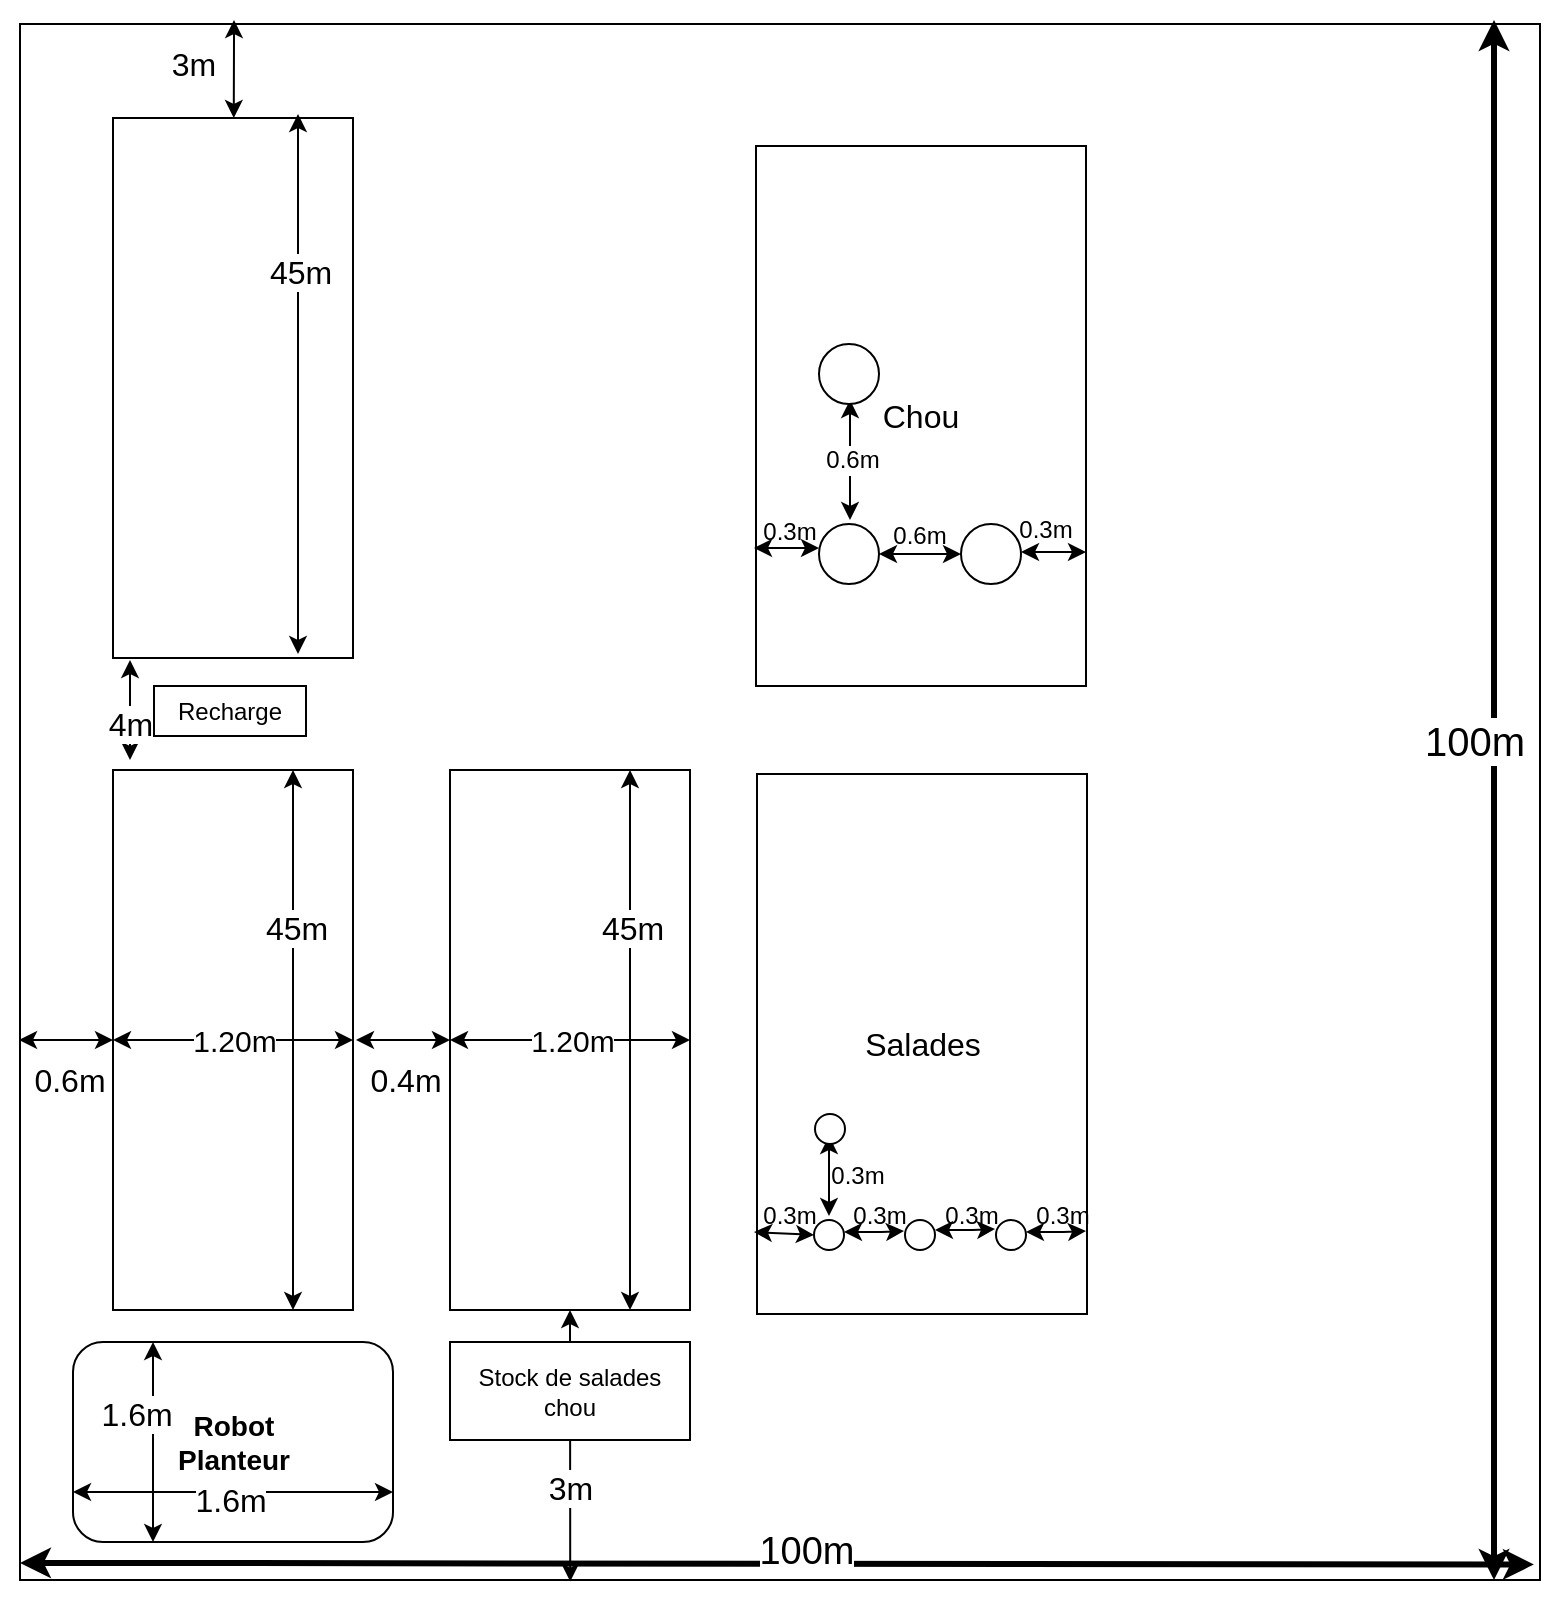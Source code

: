 <mxfile version="12.0.0" type="github" pages="1"><diagram id="3dNNgUqMKH2TOFaVKCQi" name="Page-1"><mxGraphModel dx="1463" dy="770" grid="0" gridSize="10" guides="1" tooltips="1" connect="1" arrows="1" fold="1" page="1" pageScale="1" pageWidth="827" pageHeight="1169" math="0" shadow="0"><root><mxCell id="0"/><mxCell id="1" parent="0"/><mxCell id="5k2-4GgkfqUGH8580R54-1" value="" style="rounded=0;whiteSpace=wrap;html=1;" parent="1" vertex="1"><mxGeometry x="33" y="62" width="760" height="778" as="geometry"/></mxCell><mxCell id="5k2-4GgkfqUGH8580R54-16" value="" style="rounded=0;whiteSpace=wrap;html=1;" parent="1" vertex="1"><mxGeometry x="79.5" y="109" width="120" height="270" as="geometry"/></mxCell><mxCell id="5k2-4GgkfqUGH8580R54-17" value="" style="group" parent="1" vertex="1" connectable="0"><mxGeometry x="32.5" y="433" width="167" height="270" as="geometry"/></mxCell><mxCell id="5k2-4GgkfqUGH8580R54-3" value="" style="rounded=0;whiteSpace=wrap;html=1;" parent="5k2-4GgkfqUGH8580R54-17" vertex="1"><mxGeometry x="47" y="2" width="120" height="270" as="geometry"/></mxCell><mxCell id="5k2-4GgkfqUGH8580R54-4" value="" style="endArrow=classic;startArrow=classic;html=1;exitX=0;exitY=0.5;exitDx=0;exitDy=0;entryX=1;entryY=0.5;entryDx=0;entryDy=0;" parent="5k2-4GgkfqUGH8580R54-17" source="5k2-4GgkfqUGH8580R54-3" target="5k2-4GgkfqUGH8580R54-3" edge="1"><mxGeometry width="50" height="50" relative="1" as="geometry"><mxPoint x="87" y="95" as="sourcePoint"/><mxPoint x="137" y="45" as="targetPoint"/></mxGeometry></mxCell><mxCell id="5k2-4GgkfqUGH8580R54-5" value="&lt;font style=&quot;font-size: 15px&quot;&gt;1.20m&lt;/font&gt;" style="text;html=1;resizable=0;points=[];align=center;verticalAlign=middle;labelBackgroundColor=#ffffff;" parent="5k2-4GgkfqUGH8580R54-4" vertex="1" connectable="0"><mxGeometry x="0.387" y="-2" relative="1" as="geometry"><mxPoint x="-22.5" y="-2" as="offset"/></mxGeometry></mxCell><mxCell id="5k2-4GgkfqUGH8580R54-7" value="" style="endArrow=classic;startArrow=classic;html=1;" parent="5k2-4GgkfqUGH8580R54-17" edge="1"><mxGeometry width="50" height="50" relative="1" as="geometry"><mxPoint y="137" as="sourcePoint"/><mxPoint x="47" y="137" as="targetPoint"/></mxGeometry></mxCell><mxCell id="5k2-4GgkfqUGH8580R54-10" value="&lt;font style=&quot;font-size: 16px&quot;&gt;0.6m&lt;/font&gt;" style="text;html=1;strokeColor=none;fillColor=none;align=center;verticalAlign=middle;whiteSpace=wrap;rounded=0;" parent="5k2-4GgkfqUGH8580R54-17" vertex="1"><mxGeometry x="5" y="147" width="40" height="20" as="geometry"/></mxCell><mxCell id="5k2-4GgkfqUGH8580R54-21" value="" style="endArrow=classic;startArrow=classic;html=1;strokeWidth=1;entryX=0.75;entryY=0;entryDx=0;entryDy=0;exitX=0.75;exitY=1;exitDx=0;exitDy=0;" parent="5k2-4GgkfqUGH8580R54-17" source="5k2-4GgkfqUGH8580R54-3" target="5k2-4GgkfqUGH8580R54-3" edge="1"><mxGeometry width="50" height="50" relative="1" as="geometry"><mxPoint x="107.5" y="267" as="sourcePoint"/><mxPoint x="157.5" y="217" as="targetPoint"/></mxGeometry></mxCell><mxCell id="5k2-4GgkfqUGH8580R54-22" value="&lt;font style=&quot;font-size: 16px&quot;&gt;45m&lt;/font&gt;" style="text;html=1;resizable=0;points=[];align=center;verticalAlign=middle;labelBackgroundColor=#ffffff;" parent="5k2-4GgkfqUGH8580R54-21" vertex="1" connectable="0"><mxGeometry x="0.407" y="-1" relative="1" as="geometry"><mxPoint y="-1" as="offset"/></mxGeometry></mxCell><mxCell id="5k2-4GgkfqUGH8580R54-18" value="" style="group" parent="1" vertex="1" connectable="0"><mxGeometry x="59.5" y="719" width="160" height="100" as="geometry"/></mxCell><mxCell id="5k2-4GgkfqUGH8580R54-11" value="&lt;div style=&quot;font-size: 14px&quot;&gt;&lt;b&gt;&lt;font style=&quot;font-size: 14px&quot;&gt;Robot&lt;/font&gt;&lt;/b&gt;&lt;/div&gt;&lt;div style=&quot;font-size: 14px&quot;&gt;&lt;b&gt;&lt;font style=&quot;font-size: 14px&quot;&gt;Planteur&lt;/font&gt;&lt;/b&gt;&lt;br&gt;&lt;/div&gt;" style="rounded=1;whiteSpace=wrap;html=1;" parent="5k2-4GgkfqUGH8580R54-18" vertex="1"><mxGeometry y="2" width="160" height="100" as="geometry"/></mxCell><mxCell id="5k2-4GgkfqUGH8580R54-12" value="" style="endArrow=classic;startArrow=classic;html=1;exitX=0;exitY=0.75;exitDx=0;exitDy=0;entryX=1;entryY=0.75;entryDx=0;entryDy=0;" parent="5k2-4GgkfqUGH8580R54-18" source="5k2-4GgkfqUGH8580R54-11" target="5k2-4GgkfqUGH8580R54-11" edge="1"><mxGeometry width="50" height="50" relative="1" as="geometry"><mxPoint x="50" y="100" as="sourcePoint"/><mxPoint x="100" y="50" as="targetPoint"/></mxGeometry></mxCell><mxCell id="5k2-4GgkfqUGH8580R54-13" value="&lt;font style=&quot;font-size: 16px&quot;&gt;1.6m&lt;/font&gt;" style="text;html=1;resizable=0;points=[];align=center;verticalAlign=middle;labelBackgroundColor=#ffffff;" parent="5k2-4GgkfqUGH8580R54-12" vertex="1" connectable="0"><mxGeometry x="0.202" y="-4" relative="1" as="geometry"><mxPoint x="-18" as="offset"/></mxGeometry></mxCell><mxCell id="5k2-4GgkfqUGH8580R54-14" value="" style="endArrow=classic;startArrow=classic;html=1;entryX=0.25;entryY=0;entryDx=0;entryDy=0;exitX=0.25;exitY=1;exitDx=0;exitDy=0;" parent="5k2-4GgkfqUGH8580R54-18" source="5k2-4GgkfqUGH8580R54-11" target="5k2-4GgkfqUGH8580R54-11" edge="1"><mxGeometry width="50" height="50" relative="1" as="geometry"><mxPoint x="10.5" y="80" as="sourcePoint"/><mxPoint x="60.5" y="30" as="targetPoint"/></mxGeometry></mxCell><mxCell id="5k2-4GgkfqUGH8580R54-15" value="&lt;font style=&quot;font-size: 16px&quot;&gt;1.6m&lt;/font&gt;" style="text;html=1;resizable=0;points=[];align=center;verticalAlign=middle;labelBackgroundColor=#ffffff;" parent="5k2-4GgkfqUGH8580R54-14" vertex="1" connectable="0"><mxGeometry x="0.28" y="-1" relative="1" as="geometry"><mxPoint x="-10" as="offset"/></mxGeometry></mxCell><mxCell id="5k2-4GgkfqUGH8580R54-19" value="" style="endArrow=classic;startArrow=classic;html=1;strokeWidth=3;" parent="1" edge="1"><mxGeometry width="50" height="50" relative="1" as="geometry"><mxPoint x="770" y="840" as="sourcePoint"/><mxPoint x="770" y="60" as="targetPoint"/></mxGeometry></mxCell><mxCell id="5k2-4GgkfqUGH8580R54-20" value="&lt;font style=&quot;font-size: 20px&quot;&gt;100m&lt;/font&gt;" style="text;html=1;resizable=0;points=[];align=center;verticalAlign=middle;labelBackgroundColor=#ffffff;" parent="5k2-4GgkfqUGH8580R54-19" vertex="1" connectable="0"><mxGeometry x="0.411" y="-1" relative="1" as="geometry"><mxPoint x="-11" y="130.5" as="offset"/></mxGeometry></mxCell><mxCell id="5k2-4GgkfqUGH8580R54-24" value="" style="endArrow=classic;startArrow=classic;html=1;strokeWidth=1;entryX=0.75;entryY=0;entryDx=0;entryDy=0;exitX=0.75;exitY=1;exitDx=0;exitDy=0;" parent="1" edge="1"><mxGeometry width="50" height="50" relative="1" as="geometry"><mxPoint x="172" y="377.0" as="sourcePoint"/><mxPoint x="172" y="107" as="targetPoint"/></mxGeometry></mxCell><mxCell id="5k2-4GgkfqUGH8580R54-25" value="&lt;font style=&quot;font-size: 16px&quot;&gt;45m&lt;/font&gt;" style="text;html=1;resizable=0;points=[];align=center;verticalAlign=middle;labelBackgroundColor=#ffffff;" parent="5k2-4GgkfqUGH8580R54-24" vertex="1" connectable="0"><mxGeometry x="0.407" y="-1" relative="1" as="geometry"><mxPoint y="-1" as="offset"/></mxGeometry></mxCell><mxCell id="5k2-4GgkfqUGH8580R54-26" value="" style="endArrow=classic;startArrow=classic;html=1;strokeWidth=1;" parent="1" source="5k2-4GgkfqUGH8580R54-16" edge="1"><mxGeometry width="50" height="50" relative="1" as="geometry"><mxPoint x="139.5" y="86.289" as="sourcePoint"/><mxPoint x="140" y="60" as="targetPoint"/><Array as="points"><mxPoint x="140" y="70"/></Array></mxGeometry></mxCell><mxCell id="5k2-4GgkfqUGH8580R54-27" value="&lt;font style=&quot;font-size: 16px&quot;&gt;3m&lt;/font&gt;" style="text;html=1;strokeColor=none;fillColor=none;align=center;verticalAlign=middle;whiteSpace=wrap;rounded=0;" parent="1" vertex="1"><mxGeometry x="100" y="72" width="40" height="20" as="geometry"/></mxCell><mxCell id="5k2-4GgkfqUGH8580R54-28" value="" style="endArrow=classic;startArrow=classic;html=1;strokeWidth=1;" parent="1" edge="1"><mxGeometry width="50" height="50" relative="1" as="geometry"><mxPoint x="88" y="430" as="sourcePoint"/><mxPoint x="88" y="380" as="targetPoint"/></mxGeometry></mxCell><mxCell id="5k2-4GgkfqUGH8580R54-29" value="&lt;font style=&quot;font-size: 16px&quot;&gt;4m&lt;/font&gt;" style="text;html=1;resizable=0;points=[];align=center;verticalAlign=middle;labelBackgroundColor=#ffffff;" parent="5k2-4GgkfqUGH8580R54-28" vertex="1" connectable="0"><mxGeometry x="-0.396" relative="1" as="geometry"><mxPoint y="-3" as="offset"/></mxGeometry></mxCell><mxCell id="5k2-4GgkfqUGH8580R54-30" value="" style="endArrow=classic;startArrow=classic;html=1;strokeWidth=3;exitX=0;exitY=0.989;exitDx=0;exitDy=0;exitPerimeter=0;entryX=0.996;entryY=0.99;entryDx=0;entryDy=0;entryPerimeter=0;" parent="1" source="5k2-4GgkfqUGH8580R54-1" target="5k2-4GgkfqUGH8580R54-1" edge="1"><mxGeometry width="50" height="50" relative="1" as="geometry"><mxPoint x="90" y="880" as="sourcePoint"/><mxPoint x="140" y="830" as="targetPoint"/></mxGeometry></mxCell><mxCell id="5k2-4GgkfqUGH8580R54-31" value="&lt;font style=&quot;font-size: 19px&quot;&gt;100m&lt;/font&gt;" style="text;html=1;resizable=0;points=[];align=center;verticalAlign=middle;labelBackgroundColor=#ffffff;" parent="5k2-4GgkfqUGH8580R54-30" vertex="1" connectable="0"><mxGeometry x="0.037" y="1" relative="1" as="geometry"><mxPoint y="-5" as="offset"/></mxGeometry></mxCell><mxCell id="5k2-4GgkfqUGH8580R54-32" value="" style="group" parent="1" vertex="1" connectable="0"><mxGeometry x="201" y="433" width="167" height="270" as="geometry"/></mxCell><mxCell id="5k2-4GgkfqUGH8580R54-33" value="" style="rounded=0;whiteSpace=wrap;html=1;" parent="5k2-4GgkfqUGH8580R54-32" vertex="1"><mxGeometry x="47" y="2" width="120" height="270" as="geometry"/></mxCell><mxCell id="5k2-4GgkfqUGH8580R54-34" value="" style="endArrow=classic;startArrow=classic;html=1;exitX=0;exitY=0.5;exitDx=0;exitDy=0;entryX=1;entryY=0.5;entryDx=0;entryDy=0;" parent="5k2-4GgkfqUGH8580R54-32" source="5k2-4GgkfqUGH8580R54-33" target="5k2-4GgkfqUGH8580R54-33" edge="1"><mxGeometry width="50" height="50" relative="1" as="geometry"><mxPoint x="87" y="95" as="sourcePoint"/><mxPoint x="137" y="45" as="targetPoint"/></mxGeometry></mxCell><mxCell id="5k2-4GgkfqUGH8580R54-35" value="&lt;font style=&quot;font-size: 15px&quot;&gt;1.20m&lt;/font&gt;" style="text;html=1;resizable=0;points=[];align=center;verticalAlign=middle;labelBackgroundColor=#ffffff;" parent="5k2-4GgkfqUGH8580R54-34" vertex="1" connectable="0"><mxGeometry x="0.387" y="-2" relative="1" as="geometry"><mxPoint x="-22.5" y="-2" as="offset"/></mxGeometry></mxCell><mxCell id="5k2-4GgkfqUGH8580R54-36" value="" style="endArrow=classic;startArrow=classic;html=1;" parent="5k2-4GgkfqUGH8580R54-32" edge="1"><mxGeometry width="50" height="50" relative="1" as="geometry"><mxPoint y="137" as="sourcePoint"/><mxPoint x="47" y="137" as="targetPoint"/></mxGeometry></mxCell><mxCell id="5k2-4GgkfqUGH8580R54-37" value="&lt;font style=&quot;font-size: 16px&quot;&gt;0.4m&lt;/font&gt;" style="text;html=1;strokeColor=none;fillColor=none;align=center;verticalAlign=middle;whiteSpace=wrap;rounded=0;" parent="5k2-4GgkfqUGH8580R54-32" vertex="1"><mxGeometry x="5" y="147" width="40" height="20" as="geometry"/></mxCell><mxCell id="5k2-4GgkfqUGH8580R54-38" value="" style="endArrow=classic;startArrow=classic;html=1;strokeWidth=1;entryX=0.75;entryY=0;entryDx=0;entryDy=0;exitX=0.75;exitY=1;exitDx=0;exitDy=0;" parent="5k2-4GgkfqUGH8580R54-32" source="5k2-4GgkfqUGH8580R54-33" target="5k2-4GgkfqUGH8580R54-33" edge="1"><mxGeometry width="50" height="50" relative="1" as="geometry"><mxPoint x="107.5" y="267" as="sourcePoint"/><mxPoint x="157.5" y="217" as="targetPoint"/></mxGeometry></mxCell><mxCell id="5k2-4GgkfqUGH8580R54-39" value="&lt;font style=&quot;font-size: 16px&quot;&gt;45m&lt;/font&gt;" style="text;html=1;resizable=0;points=[];align=center;verticalAlign=middle;labelBackgroundColor=#ffffff;" parent="5k2-4GgkfqUGH8580R54-38" vertex="1" connectable="0"><mxGeometry x="0.407" y="-1" relative="1" as="geometry"><mxPoint y="-1" as="offset"/></mxGeometry></mxCell><mxCell id="eazGIve4X62MKHRaOJxh-1" value="&lt;font style=&quot;font-size: 16px&quot;&gt;Salades&lt;/font&gt;" style="rounded=0;whiteSpace=wrap;html=1;" parent="1" vertex="1"><mxGeometry x="401.5" y="437" width="165" height="270" as="geometry"/></mxCell><mxCell id="eazGIve4X62MKHRaOJxh-2" value="" style="ellipse;whiteSpace=wrap;html=1;aspect=fixed;" parent="1" vertex="1"><mxGeometry x="430" y="660" width="15" height="15" as="geometry"/></mxCell><mxCell id="eazGIve4X62MKHRaOJxh-3" value="" style="ellipse;whiteSpace=wrap;html=1;aspect=fixed;" parent="1" vertex="1"><mxGeometry x="475.5" y="660" width="15" height="15" as="geometry"/></mxCell><mxCell id="eazGIve4X62MKHRaOJxh-4" value="" style="ellipse;whiteSpace=wrap;html=1;aspect=fixed;" parent="1" vertex="1"><mxGeometry x="521" y="660" width="15" height="15" as="geometry"/></mxCell><mxCell id="eazGIve4X62MKHRaOJxh-5" value="" style="endArrow=classic;startArrow=classic;html=1;entryX=0;entryY=0.5;entryDx=0;entryDy=0;" parent="1" target="eazGIve4X62MKHRaOJxh-2" edge="1"><mxGeometry width="50" height="50" relative="1" as="geometry"><mxPoint x="400" y="666" as="sourcePoint"/><mxPoint x="460" y="650" as="targetPoint"/></mxGeometry></mxCell><mxCell id="eazGIve4X62MKHRaOJxh-6" value="" style="endArrow=classic;startArrow=classic;html=1;entryX=0;entryY=0.5;entryDx=0;entryDy=0;" parent="1" edge="1"><mxGeometry width="50" height="50" relative="1" as="geometry"><mxPoint x="445" y="666" as="sourcePoint"/><mxPoint x="475" y="665.5" as="targetPoint"/><Array as="points"><mxPoint x="465" y="666"/></Array></mxGeometry></mxCell><mxCell id="eazGIve4X62MKHRaOJxh-7" value="" style="endArrow=classic;startArrow=classic;html=1;entryX=0;entryY=0.5;entryDx=0;entryDy=0;" parent="1" edge="1"><mxGeometry width="50" height="50" relative="1" as="geometry"><mxPoint x="490.5" y="665" as="sourcePoint"/><mxPoint x="520.5" y="664.5" as="targetPoint"/><Array as="points"><mxPoint x="510.5" y="665"/></Array></mxGeometry></mxCell><mxCell id="eazGIve4X62MKHRaOJxh-8" value="" style="endArrow=classic;startArrow=classic;html=1;entryX=0;entryY=0.5;entryDx=0;entryDy=0;" parent="1" edge="1"><mxGeometry width="50" height="50" relative="1" as="geometry"><mxPoint x="536" y="666" as="sourcePoint"/><mxPoint x="566" y="665.5" as="targetPoint"/><Array as="points"><mxPoint x="556" y="666"/></Array></mxGeometry></mxCell><mxCell id="eazGIve4X62MKHRaOJxh-9" value="0.3m" style="text;html=1;strokeColor=none;fillColor=none;align=center;verticalAlign=middle;whiteSpace=wrap;rounded=0;" parent="1" vertex="1"><mxGeometry x="397.5" y="647.5" width="40" height="20" as="geometry"/></mxCell><mxCell id="eazGIve4X62MKHRaOJxh-10" value="0.3m" style="text;html=1;strokeColor=none;fillColor=none;align=center;verticalAlign=middle;whiteSpace=wrap;rounded=0;" parent="1" vertex="1"><mxGeometry x="442.5" y="647.5" width="40" height="20" as="geometry"/></mxCell><mxCell id="eazGIve4X62MKHRaOJxh-11" value="0.3m" style="text;html=1;strokeColor=none;fillColor=none;align=center;verticalAlign=middle;whiteSpace=wrap;rounded=0;" parent="1" vertex="1"><mxGeometry x="488.5" y="647.5" width="40" height="20" as="geometry"/></mxCell><mxCell id="eazGIve4X62MKHRaOJxh-12" value="0.3m" style="text;html=1;strokeColor=none;fillColor=none;align=center;verticalAlign=middle;whiteSpace=wrap;rounded=0;" parent="1" vertex="1"><mxGeometry x="535.5" y="648" width="37" height="20" as="geometry"/></mxCell><mxCell id="eazGIve4X62MKHRaOJxh-13" value="&lt;font style=&quot;font-size: 16px&quot;&gt;Chou&lt;/font&gt;" style="rounded=0;whiteSpace=wrap;html=1;" parent="1" vertex="1"><mxGeometry x="401" y="123" width="165" height="270" as="geometry"/></mxCell><mxCell id="eazGIve4X62MKHRaOJxh-14" value="" style="ellipse;whiteSpace=wrap;html=1;aspect=fixed;" parent="1" vertex="1"><mxGeometry x="432.5" y="312" width="30" height="30" as="geometry"/></mxCell><mxCell id="eazGIve4X62MKHRaOJxh-15" value="" style="ellipse;whiteSpace=wrap;html=1;aspect=fixed;" parent="1" vertex="1"><mxGeometry x="503.5" y="312" width="30" height="30" as="geometry"/></mxCell><mxCell id="eazGIve4X62MKHRaOJxh-16" value="" style="endArrow=classic;startArrow=classic;html=1;exitX=1;exitY=0.5;exitDx=0;exitDy=0;entryX=0;entryY=0.5;entryDx=0;entryDy=0;" parent="1" source="eazGIve4X62MKHRaOJxh-14" target="eazGIve4X62MKHRaOJxh-15" edge="1"><mxGeometry width="50" height="50" relative="1" as="geometry"><mxPoint x="480" y="350" as="sourcePoint"/><mxPoint x="530" y="300" as="targetPoint"/></mxGeometry></mxCell><mxCell id="eazGIve4X62MKHRaOJxh-21" value="" style="endArrow=classic;startArrow=classic;html=1;entryX=0;entryY=0.5;entryDx=0;entryDy=0;" parent="1" edge="1"><mxGeometry width="50" height="50" relative="1" as="geometry"><mxPoint x="533.5" y="326" as="sourcePoint"/><mxPoint x="566" y="326" as="targetPoint"/></mxGeometry></mxCell><mxCell id="eazGIve4X62MKHRaOJxh-22" value="" style="endArrow=classic;startArrow=classic;html=1;entryX=0;entryY=0.5;entryDx=0;entryDy=0;" parent="1" edge="1"><mxGeometry width="50" height="50" relative="1" as="geometry"><mxPoint x="400" y="324" as="sourcePoint"/><mxPoint x="432.5" y="324" as="targetPoint"/></mxGeometry></mxCell><mxCell id="eazGIve4X62MKHRaOJxh-23" value="0.3m" style="text;html=1;strokeColor=none;fillColor=none;align=center;verticalAlign=middle;whiteSpace=wrap;rounded=0;" parent="1" vertex="1"><mxGeometry x="398" y="307" width="40" height="18" as="geometry"/></mxCell><mxCell id="eazGIve4X62MKHRaOJxh-24" value="0.3m" style="text;html=1;strokeColor=none;fillColor=none;align=center;verticalAlign=middle;whiteSpace=wrap;rounded=0;" parent="1" vertex="1"><mxGeometry x="526" y="305" width="40" height="20" as="geometry"/></mxCell><mxCell id="eazGIve4X62MKHRaOJxh-25" value="0.6m" style="text;html=1;strokeColor=none;fillColor=none;align=center;verticalAlign=middle;whiteSpace=wrap;rounded=0;" parent="1" vertex="1"><mxGeometry x="463" y="308" width="40" height="20" as="geometry"/></mxCell><mxCell id="eazGIve4X62MKHRaOJxh-29" value="" style="endArrow=classic;startArrow=classic;html=1;" parent="1" edge="1"><mxGeometry width="50" height="50" relative="1" as="geometry"><mxPoint x="448" y="310" as="sourcePoint"/><mxPoint x="448" y="250" as="targetPoint"/></mxGeometry></mxCell><mxCell id="eazGIve4X62MKHRaOJxh-32" value="0.6m" style="text;html=1;resizable=0;points=[];align=center;verticalAlign=middle;labelBackgroundColor=#ffffff;" parent="eazGIve4X62MKHRaOJxh-29" vertex="1" connectable="0"><mxGeometry x="-0.467" y="-1" relative="1" as="geometry"><mxPoint x="-0.5" y="-14" as="offset"/></mxGeometry></mxCell><mxCell id="eazGIve4X62MKHRaOJxh-30" value="" style="endArrow=classic;startArrow=classic;html=1;" parent="1" edge="1"><mxGeometry width="50" height="50" relative="1" as="geometry"><mxPoint x="437.5" y="658" as="sourcePoint"/><mxPoint x="437.5" y="618" as="targetPoint"/></mxGeometry></mxCell><mxCell id="eazGIve4X62MKHRaOJxh-33" value="" style="ellipse;whiteSpace=wrap;html=1;aspect=fixed;" parent="1" vertex="1"><mxGeometry x="432.5" y="222" width="30" height="30" as="geometry"/></mxCell><mxCell id="eazGIve4X62MKHRaOJxh-34" value="" style="ellipse;whiteSpace=wrap;html=1;aspect=fixed;" parent="1" vertex="1"><mxGeometry x="430.5" y="607" width="15" height="15" as="geometry"/></mxCell><mxCell id="eazGIve4X62MKHRaOJxh-35" value="0.3m" style="text;html=1;strokeColor=none;fillColor=none;align=center;verticalAlign=middle;whiteSpace=wrap;rounded=0;" parent="1" vertex="1"><mxGeometry x="431.5" y="627.5" width="40" height="20" as="geometry"/></mxCell><mxCell id="eazGIve4X62MKHRaOJxh-36" value="" style="endArrow=classic;startArrow=classic;html=1;entryX=0.5;entryY=1;entryDx=0;entryDy=0;exitX=0.362;exitY=1.001;exitDx=0;exitDy=0;exitPerimeter=0;" parent="1" source="5k2-4GgkfqUGH8580R54-1" target="5k2-4GgkfqUGH8580R54-33" edge="1"><mxGeometry width="50" height="50" relative="1" as="geometry"><mxPoint x="300" y="840" as="sourcePoint"/><mxPoint x="350" y="790" as="targetPoint"/></mxGeometry></mxCell><mxCell id="eazGIve4X62MKHRaOJxh-37" value="&lt;font style=&quot;font-size: 16px&quot;&gt;3m&lt;/font&gt;" style="text;html=1;resizable=0;points=[];align=center;verticalAlign=middle;labelBackgroundColor=#ffffff;" parent="eazGIve4X62MKHRaOJxh-36" vertex="1" connectable="0"><mxGeometry x="-0.309" relative="1" as="geometry"><mxPoint as="offset"/></mxGeometry></mxCell><mxCell id="eazGIve4X62MKHRaOJxh-38" value="Recharge" style="rounded=0;whiteSpace=wrap;html=1;" parent="1" vertex="1"><mxGeometry x="100" y="393" width="76" height="25" as="geometry"/></mxCell><mxCell id="eazGIve4X62MKHRaOJxh-39" value="&lt;div&gt;Stock de salades&lt;/div&gt;&lt;div&gt;chou&lt;br&gt;&lt;/div&gt;" style="rounded=0;whiteSpace=wrap;html=1;" parent="1" vertex="1"><mxGeometry x="248" y="721" width="120" height="49" as="geometry"/></mxCell></root></mxGraphModel></diagram></mxfile>